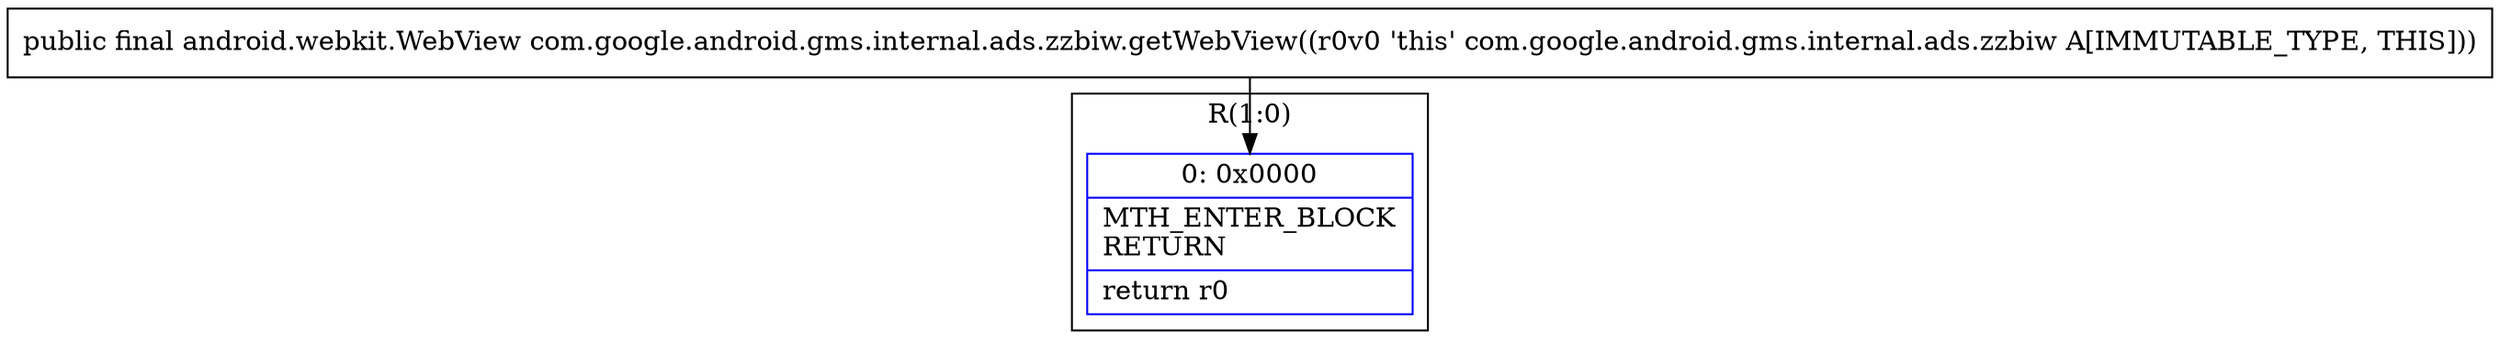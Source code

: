digraph "CFG forcom.google.android.gms.internal.ads.zzbiw.getWebView()Landroid\/webkit\/WebView;" {
subgraph cluster_Region_964998453 {
label = "R(1:0)";
node [shape=record,color=blue];
Node_0 [shape=record,label="{0\:\ 0x0000|MTH_ENTER_BLOCK\lRETURN\l|return r0\l}"];
}
MethodNode[shape=record,label="{public final android.webkit.WebView com.google.android.gms.internal.ads.zzbiw.getWebView((r0v0 'this' com.google.android.gms.internal.ads.zzbiw A[IMMUTABLE_TYPE, THIS])) }"];
MethodNode -> Node_0;
}

